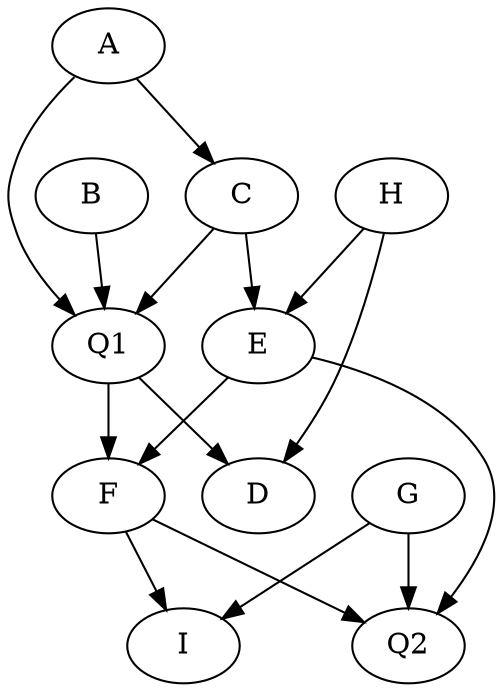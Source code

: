 strict digraph  {
	A -> C;
	A -> Q1;
	B -> Q1;
	C -> Q1;
	Q1 -> D;
	Q1 -> F;
	C -> E;
	E -> F;
	E -> Q2;
	F -> Q2;
	G -> Q2;
	H -> D;
	H -> E;
	F -> I;
	G -> I;
}